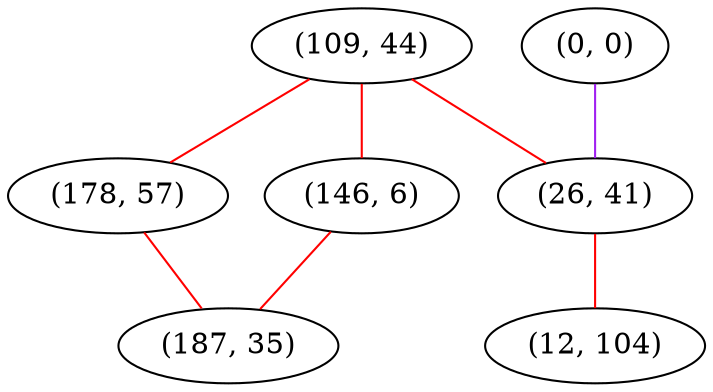 graph "" {
"(109, 44)";
"(0, 0)";
"(178, 57)";
"(26, 41)";
"(146, 6)";
"(187, 35)";
"(12, 104)";
"(109, 44)" -- "(146, 6)"  [color=red, key=0, weight=1];
"(109, 44)" -- "(178, 57)"  [color=red, key=0, weight=1];
"(109, 44)" -- "(26, 41)"  [color=red, key=0, weight=1];
"(0, 0)" -- "(26, 41)"  [color=purple, key=0, weight=4];
"(178, 57)" -- "(187, 35)"  [color=red, key=0, weight=1];
"(26, 41)" -- "(12, 104)"  [color=red, key=0, weight=1];
"(146, 6)" -- "(187, 35)"  [color=red, key=0, weight=1];
}
